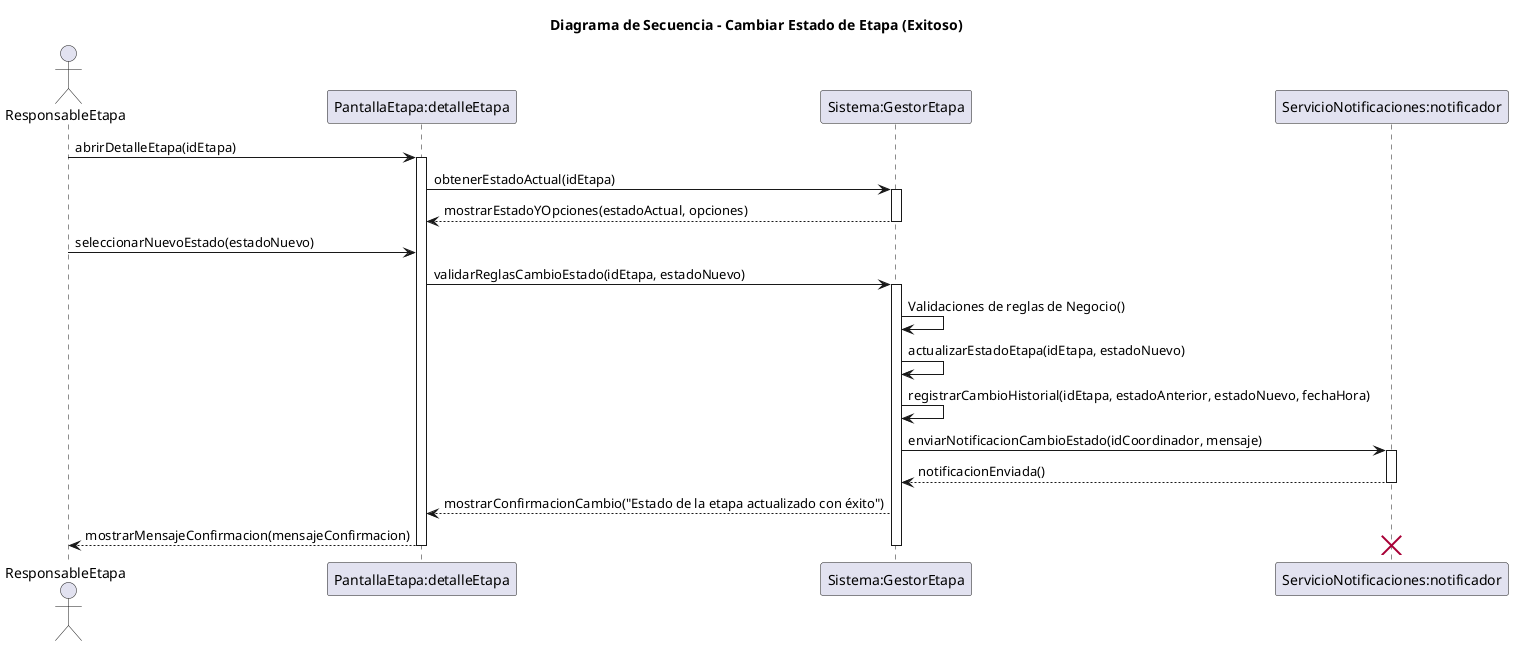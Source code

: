@startuml
title Diagrama de Secuencia - Cambiar Estado de Etapa (Exitoso)

actor ResponsableEtapa
participant "PantallaEtapa:detalleEtapa" as PantallaEtapa
participant "Sistema:GestorEtapa" as Sistema
participant "ServicioNotificaciones:notificador" as ServicioNotificaciones

'--- Inicio del flujo ---
ResponsableEtapa -> PantallaEtapa: abrirDetalleEtapa(idEtapa)
activate PantallaEtapa

PantallaEtapa -> Sistema: obtenerEstadoActual(idEtapa)
activate Sistema
Sistema --> PantallaEtapa: mostrarEstadoYOpciones(estadoActual, opciones)
deactivate Sistema

ResponsableEtapa -> PantallaEtapa: seleccionarNuevoEstado(estadoNuevo)
PantallaEtapa -> Sistema: validarReglasCambioEstado(idEtapa, estadoNuevo)
activate Sistema

Sistema -> Sistema: Validaciones de reglas de Negocio()
Sistema -> Sistema: actualizarEstadoEtapa(idEtapa, estadoNuevo)
Sistema -> Sistema: registrarCambioHistorial(idEtapa, estadoAnterior, estadoNuevo, fechaHora)

Sistema -> ServicioNotificaciones: enviarNotificacionCambioEstado(idCoordinador, mensaje)
activate ServicioNotificaciones
ServicioNotificaciones --> Sistema: notificacionEnviada()
deactivate ServicioNotificaciones

Sistema --> PantallaEtapa: mostrarConfirmacionCambio("Estado de la etapa actualizado con éxito")
PantallaEtapa --> ResponsableEtapa: mostrarMensajeConfirmacion(mensajeConfirmacion)

deactivate Sistema
deactivate PantallaEtapa

'--- Finalización de objeto temporal ---
destroy ServicioNotificaciones

@enduml
